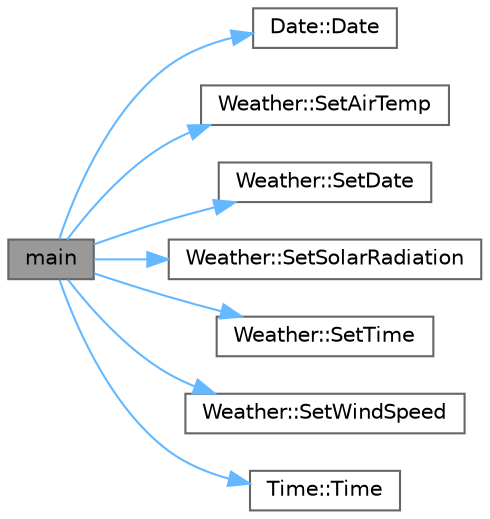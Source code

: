 digraph "main"
{
 // LATEX_PDF_SIZE
  bgcolor="transparent";
  edge [fontname=Helvetica,fontsize=10,labelfontname=Helvetica,labelfontsize=10];
  node [fontname=Helvetica,fontsize=10,shape=box,height=0.2,width=0.4];
  rankdir="LR";
  Node1 [id="Node000001",label="main",height=0.2,width=0.4,color="gray40", fillcolor="grey60", style="filled", fontcolor="black",tooltip=" "];
  Node1 -> Node2 [id="edge1_Node000001_Node000002",color="steelblue1",style="solid",tooltip=" "];
  Node2 [id="Node000002",label="Date::Date",height=0.2,width=0.4,color="grey40", fillcolor="white", style="filled",URL="$class_date.html#aae78b08969248f036e8ec761c921336c",tooltip="Construct a new Date object."];
  Node1 -> Node3 [id="edge2_Node000001_Node000003",color="steelblue1",style="solid",tooltip=" "];
  Node3 [id="Node000003",label="Weather::SetAirTemp",height=0.2,width=0.4,color="grey40", fillcolor="white", style="filled",URL="$class_weather.html#ae5e5863dfc9a1aba22d9910d0c6abf0c",tooltip="Set air Temperature."];
  Node1 -> Node4 [id="edge3_Node000001_Node000004",color="steelblue1",style="solid",tooltip=" "];
  Node4 [id="Node000004",label="Weather::SetDate",height=0.2,width=0.4,color="grey40", fillcolor="white", style="filled",URL="$class_weather.html#ac3714d2376ce6a822103cd7c394f5ef2",tooltip="Set date."];
  Node1 -> Node5 [id="edge4_Node000001_Node000005",color="steelblue1",style="solid",tooltip=" "];
  Node5 [id="Node000005",label="Weather::SetSolarRadiation",height=0.2,width=0.4,color="grey40", fillcolor="white", style="filled",URL="$class_weather.html#acb13b669b523221e0b0c1ad17588c777",tooltip="Set solar Radiation."];
  Node1 -> Node6 [id="edge5_Node000001_Node000006",color="steelblue1",style="solid",tooltip=" "];
  Node6 [id="Node000006",label="Weather::SetTime",height=0.2,width=0.4,color="grey40", fillcolor="white", style="filled",URL="$class_weather.html#ac6a440d0153d3ed4ea61b1786bb5288b",tooltip="Set time."];
  Node1 -> Node7 [id="edge6_Node000001_Node000007",color="steelblue1",style="solid",tooltip=" "];
  Node7 [id="Node000007",label="Weather::SetWindSpeed",height=0.2,width=0.4,color="grey40", fillcolor="white", style="filled",URL="$class_weather.html#ae65c0522e8c82301a6194c31970bb9bf",tooltip="Set wind Speed."];
  Node1 -> Node8 [id="edge7_Node000001_Node000008",color="steelblue1",style="solid",tooltip=" "];
  Node8 [id="Node000008",label="Time::Time",height=0.2,width=0.4,color="grey40", fillcolor="white", style="filled",URL="$class_time.html#ae8f940eac879a9c1018bf8e48bb514aa",tooltip="Construct a new Time object."];
}
